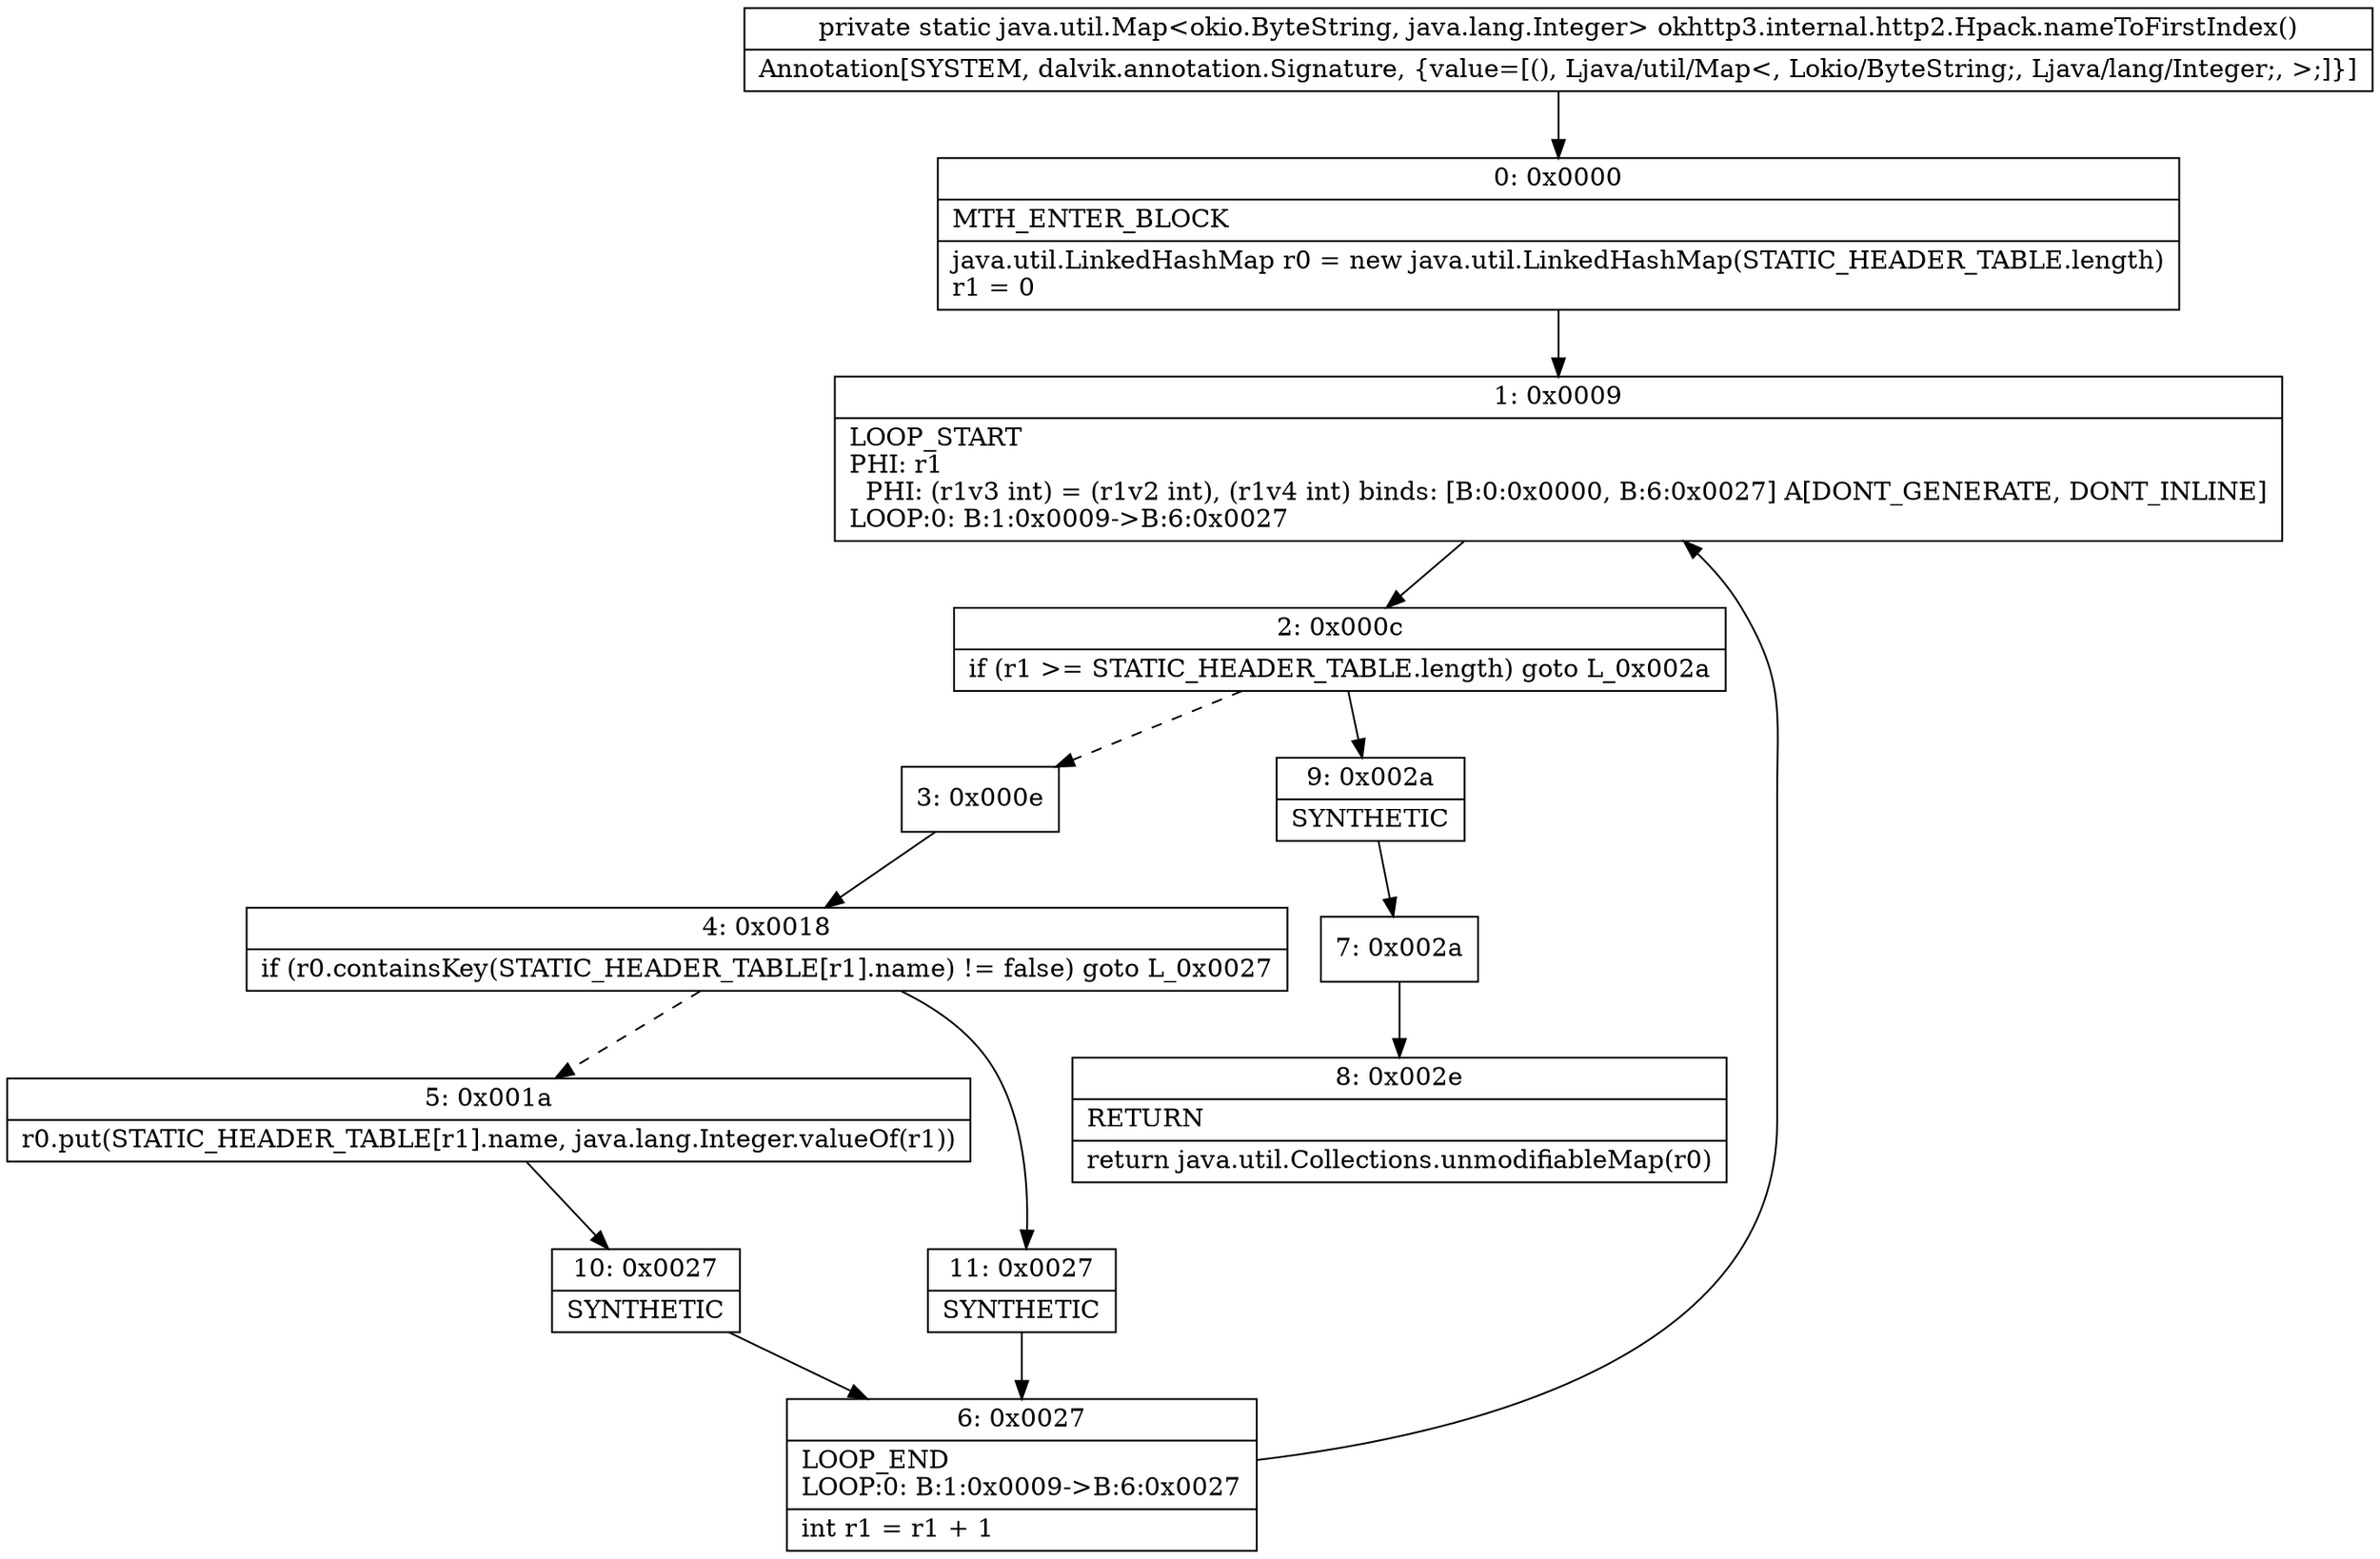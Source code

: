 digraph "CFG forokhttp3.internal.http2.Hpack.nameToFirstIndex()Ljava\/util\/Map;" {
Node_0 [shape=record,label="{0\:\ 0x0000|MTH_ENTER_BLOCK\l|java.util.LinkedHashMap r0 = new java.util.LinkedHashMap(STATIC_HEADER_TABLE.length)\lr1 = 0\l}"];
Node_1 [shape=record,label="{1\:\ 0x0009|LOOP_START\lPHI: r1 \l  PHI: (r1v3 int) = (r1v2 int), (r1v4 int) binds: [B:0:0x0000, B:6:0x0027] A[DONT_GENERATE, DONT_INLINE]\lLOOP:0: B:1:0x0009\-\>B:6:0x0027\l}"];
Node_2 [shape=record,label="{2\:\ 0x000c|if (r1 \>= STATIC_HEADER_TABLE.length) goto L_0x002a\l}"];
Node_3 [shape=record,label="{3\:\ 0x000e}"];
Node_4 [shape=record,label="{4\:\ 0x0018|if (r0.containsKey(STATIC_HEADER_TABLE[r1].name) != false) goto L_0x0027\l}"];
Node_5 [shape=record,label="{5\:\ 0x001a|r0.put(STATIC_HEADER_TABLE[r1].name, java.lang.Integer.valueOf(r1))\l}"];
Node_6 [shape=record,label="{6\:\ 0x0027|LOOP_END\lLOOP:0: B:1:0x0009\-\>B:6:0x0027\l|int r1 = r1 + 1\l}"];
Node_7 [shape=record,label="{7\:\ 0x002a}"];
Node_8 [shape=record,label="{8\:\ 0x002e|RETURN\l|return java.util.Collections.unmodifiableMap(r0)\l}"];
Node_9 [shape=record,label="{9\:\ 0x002a|SYNTHETIC\l}"];
Node_10 [shape=record,label="{10\:\ 0x0027|SYNTHETIC\l}"];
Node_11 [shape=record,label="{11\:\ 0x0027|SYNTHETIC\l}"];
MethodNode[shape=record,label="{private static java.util.Map\<okio.ByteString, java.lang.Integer\> okhttp3.internal.http2.Hpack.nameToFirstIndex()  | Annotation[SYSTEM, dalvik.annotation.Signature, \{value=[(), Ljava\/util\/Map\<, Lokio\/ByteString;, Ljava\/lang\/Integer;, \>;]\}]\l}"];
MethodNode -> Node_0;
Node_0 -> Node_1;
Node_1 -> Node_2;
Node_2 -> Node_3[style=dashed];
Node_2 -> Node_9;
Node_3 -> Node_4;
Node_4 -> Node_5[style=dashed];
Node_4 -> Node_11;
Node_5 -> Node_10;
Node_6 -> Node_1;
Node_7 -> Node_8;
Node_9 -> Node_7;
Node_10 -> Node_6;
Node_11 -> Node_6;
}

